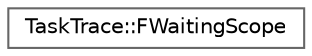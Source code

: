 digraph "Graphical Class Hierarchy"
{
 // INTERACTIVE_SVG=YES
 // LATEX_PDF_SIZE
  bgcolor="transparent";
  edge [fontname=Helvetica,fontsize=10,labelfontname=Helvetica,labelfontsize=10];
  node [fontname=Helvetica,fontsize=10,shape=box,height=0.2,width=0.4];
  rankdir="LR";
  Node0 [id="Node000000",label="TaskTrace::FWaitingScope",height=0.2,width=0.4,color="grey40", fillcolor="white", style="filled",URL="$d5/def/structTaskTrace_1_1FWaitingScope.html",tooltip=" "];
}
